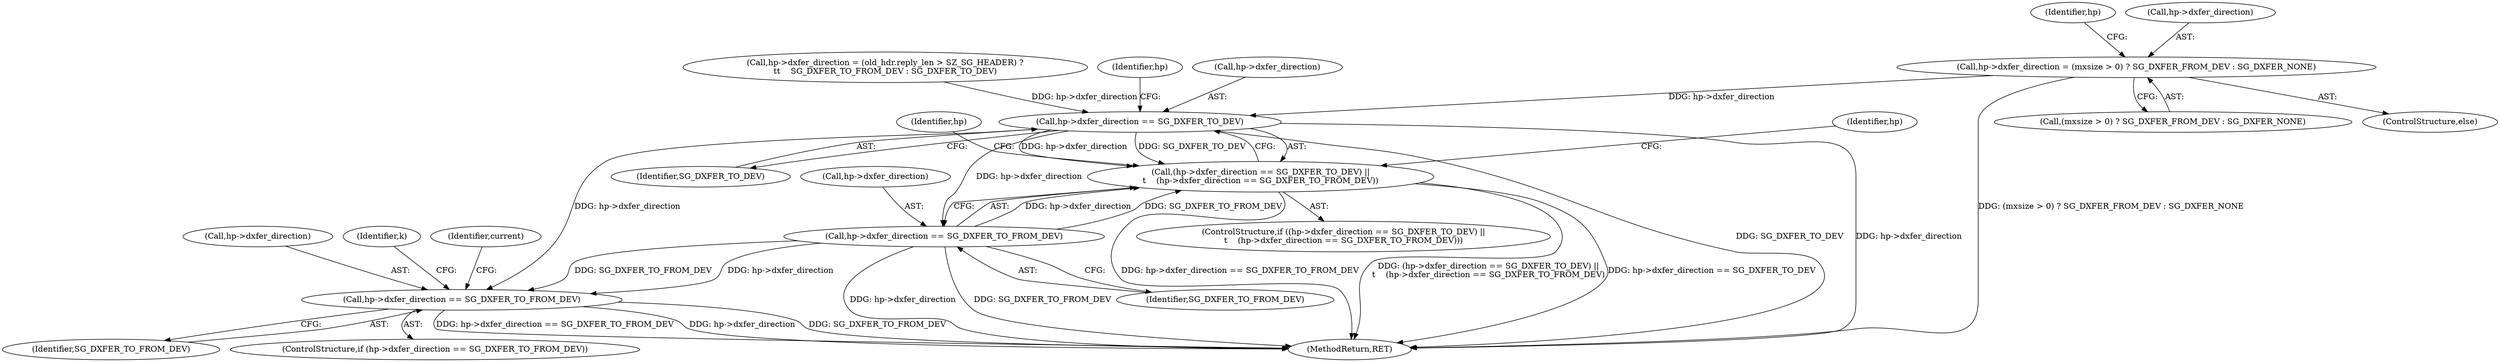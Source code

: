 digraph "0_linux_128394eff343fc6d2f32172f03e24829539c5835_0@pointer" {
"1000391" [label="(Call,hp->dxfer_direction = (mxsize > 0) ? SG_DXFER_FROM_DEV : SG_DXFER_NONE)"];
"1000408" [label="(Call,hp->dxfer_direction == SG_DXFER_TO_DEV)"];
"1000407" [label="(Call,(hp->dxfer_direction == SG_DXFER_TO_DEV) ||\n\t    (hp->dxfer_direction == SG_DXFER_TO_FROM_DEV))"];
"1000413" [label="(Call,hp->dxfer_direction == SG_DXFER_TO_FROM_DEV)"];
"1000471" [label="(Call,hp->dxfer_direction == SG_DXFER_TO_FROM_DEV)"];
"1000507" [label="(MethodReturn,RET)"];
"1000403" [label="(Identifier,hp)"];
"1000430" [label="(Identifier,hp)"];
"1000470" [label="(ControlStructure,if (hp->dxfer_direction == SG_DXFER_TO_FROM_DEV))"];
"1000491" [label="(Identifier,k)"];
"1000392" [label="(Call,hp->dxfer_direction)"];
"1000475" [label="(Identifier,SG_DXFER_TO_FROM_DEV)"];
"1000378" [label="(Call,hp->dxfer_direction = (old_hdr.reply_len > SZ_SG_HEADER) ?\n\t\t    SG_DXFER_TO_FROM_DEV : SG_DXFER_TO_DEV)"];
"1000413" [label="(Call,hp->dxfer_direction == SG_DXFER_TO_FROM_DEV)"];
"1000481" [label="(Identifier,current)"];
"1000415" [label="(Identifier,hp)"];
"1000406" [label="(ControlStructure,if ((hp->dxfer_direction == SG_DXFER_TO_DEV) ||\n\t    (hp->dxfer_direction == SG_DXFER_TO_FROM_DEV)))"];
"1000395" [label="(Call,(mxsize > 0) ? SG_DXFER_FROM_DEV : SG_DXFER_NONE)"];
"1000407" [label="(Call,(hp->dxfer_direction == SG_DXFER_TO_DEV) ||\n\t    (hp->dxfer_direction == SG_DXFER_TO_FROM_DEV))"];
"1000472" [label="(Call,hp->dxfer_direction)"];
"1000391" [label="(Call,hp->dxfer_direction = (mxsize > 0) ? SG_DXFER_FROM_DEV : SG_DXFER_NONE)"];
"1000390" [label="(ControlStructure,else)"];
"1000412" [label="(Identifier,SG_DXFER_TO_DEV)"];
"1000471" [label="(Call,hp->dxfer_direction == SG_DXFER_TO_FROM_DEV)"];
"1000417" [label="(Identifier,SG_DXFER_TO_FROM_DEV)"];
"1000408" [label="(Call,hp->dxfer_direction == SG_DXFER_TO_DEV)"];
"1000414" [label="(Call,hp->dxfer_direction)"];
"1000409" [label="(Call,hp->dxfer_direction)"];
"1000420" [label="(Identifier,hp)"];
"1000391" -> "1000390"  [label="AST: "];
"1000391" -> "1000395"  [label="CFG: "];
"1000392" -> "1000391"  [label="AST: "];
"1000395" -> "1000391"  [label="AST: "];
"1000403" -> "1000391"  [label="CFG: "];
"1000391" -> "1000507"  [label="DDG: (mxsize > 0) ? SG_DXFER_FROM_DEV : SG_DXFER_NONE"];
"1000391" -> "1000408"  [label="DDG: hp->dxfer_direction"];
"1000408" -> "1000407"  [label="AST: "];
"1000408" -> "1000412"  [label="CFG: "];
"1000409" -> "1000408"  [label="AST: "];
"1000412" -> "1000408"  [label="AST: "];
"1000415" -> "1000408"  [label="CFG: "];
"1000407" -> "1000408"  [label="CFG: "];
"1000408" -> "1000507"  [label="DDG: hp->dxfer_direction"];
"1000408" -> "1000507"  [label="DDG: SG_DXFER_TO_DEV"];
"1000408" -> "1000407"  [label="DDG: hp->dxfer_direction"];
"1000408" -> "1000407"  [label="DDG: SG_DXFER_TO_DEV"];
"1000378" -> "1000408"  [label="DDG: hp->dxfer_direction"];
"1000408" -> "1000413"  [label="DDG: hp->dxfer_direction"];
"1000408" -> "1000471"  [label="DDG: hp->dxfer_direction"];
"1000407" -> "1000406"  [label="AST: "];
"1000407" -> "1000413"  [label="CFG: "];
"1000413" -> "1000407"  [label="AST: "];
"1000420" -> "1000407"  [label="CFG: "];
"1000430" -> "1000407"  [label="CFG: "];
"1000407" -> "1000507"  [label="DDG: (hp->dxfer_direction == SG_DXFER_TO_DEV) ||\n\t    (hp->dxfer_direction == SG_DXFER_TO_FROM_DEV)"];
"1000407" -> "1000507"  [label="DDG: hp->dxfer_direction == SG_DXFER_TO_DEV"];
"1000407" -> "1000507"  [label="DDG: hp->dxfer_direction == SG_DXFER_TO_FROM_DEV"];
"1000413" -> "1000407"  [label="DDG: hp->dxfer_direction"];
"1000413" -> "1000407"  [label="DDG: SG_DXFER_TO_FROM_DEV"];
"1000413" -> "1000417"  [label="CFG: "];
"1000414" -> "1000413"  [label="AST: "];
"1000417" -> "1000413"  [label="AST: "];
"1000413" -> "1000507"  [label="DDG: hp->dxfer_direction"];
"1000413" -> "1000507"  [label="DDG: SG_DXFER_TO_FROM_DEV"];
"1000413" -> "1000471"  [label="DDG: hp->dxfer_direction"];
"1000413" -> "1000471"  [label="DDG: SG_DXFER_TO_FROM_DEV"];
"1000471" -> "1000470"  [label="AST: "];
"1000471" -> "1000475"  [label="CFG: "];
"1000472" -> "1000471"  [label="AST: "];
"1000475" -> "1000471"  [label="AST: "];
"1000481" -> "1000471"  [label="CFG: "];
"1000491" -> "1000471"  [label="CFG: "];
"1000471" -> "1000507"  [label="DDG: hp->dxfer_direction"];
"1000471" -> "1000507"  [label="DDG: SG_DXFER_TO_FROM_DEV"];
"1000471" -> "1000507"  [label="DDG: hp->dxfer_direction == SG_DXFER_TO_FROM_DEV"];
}
